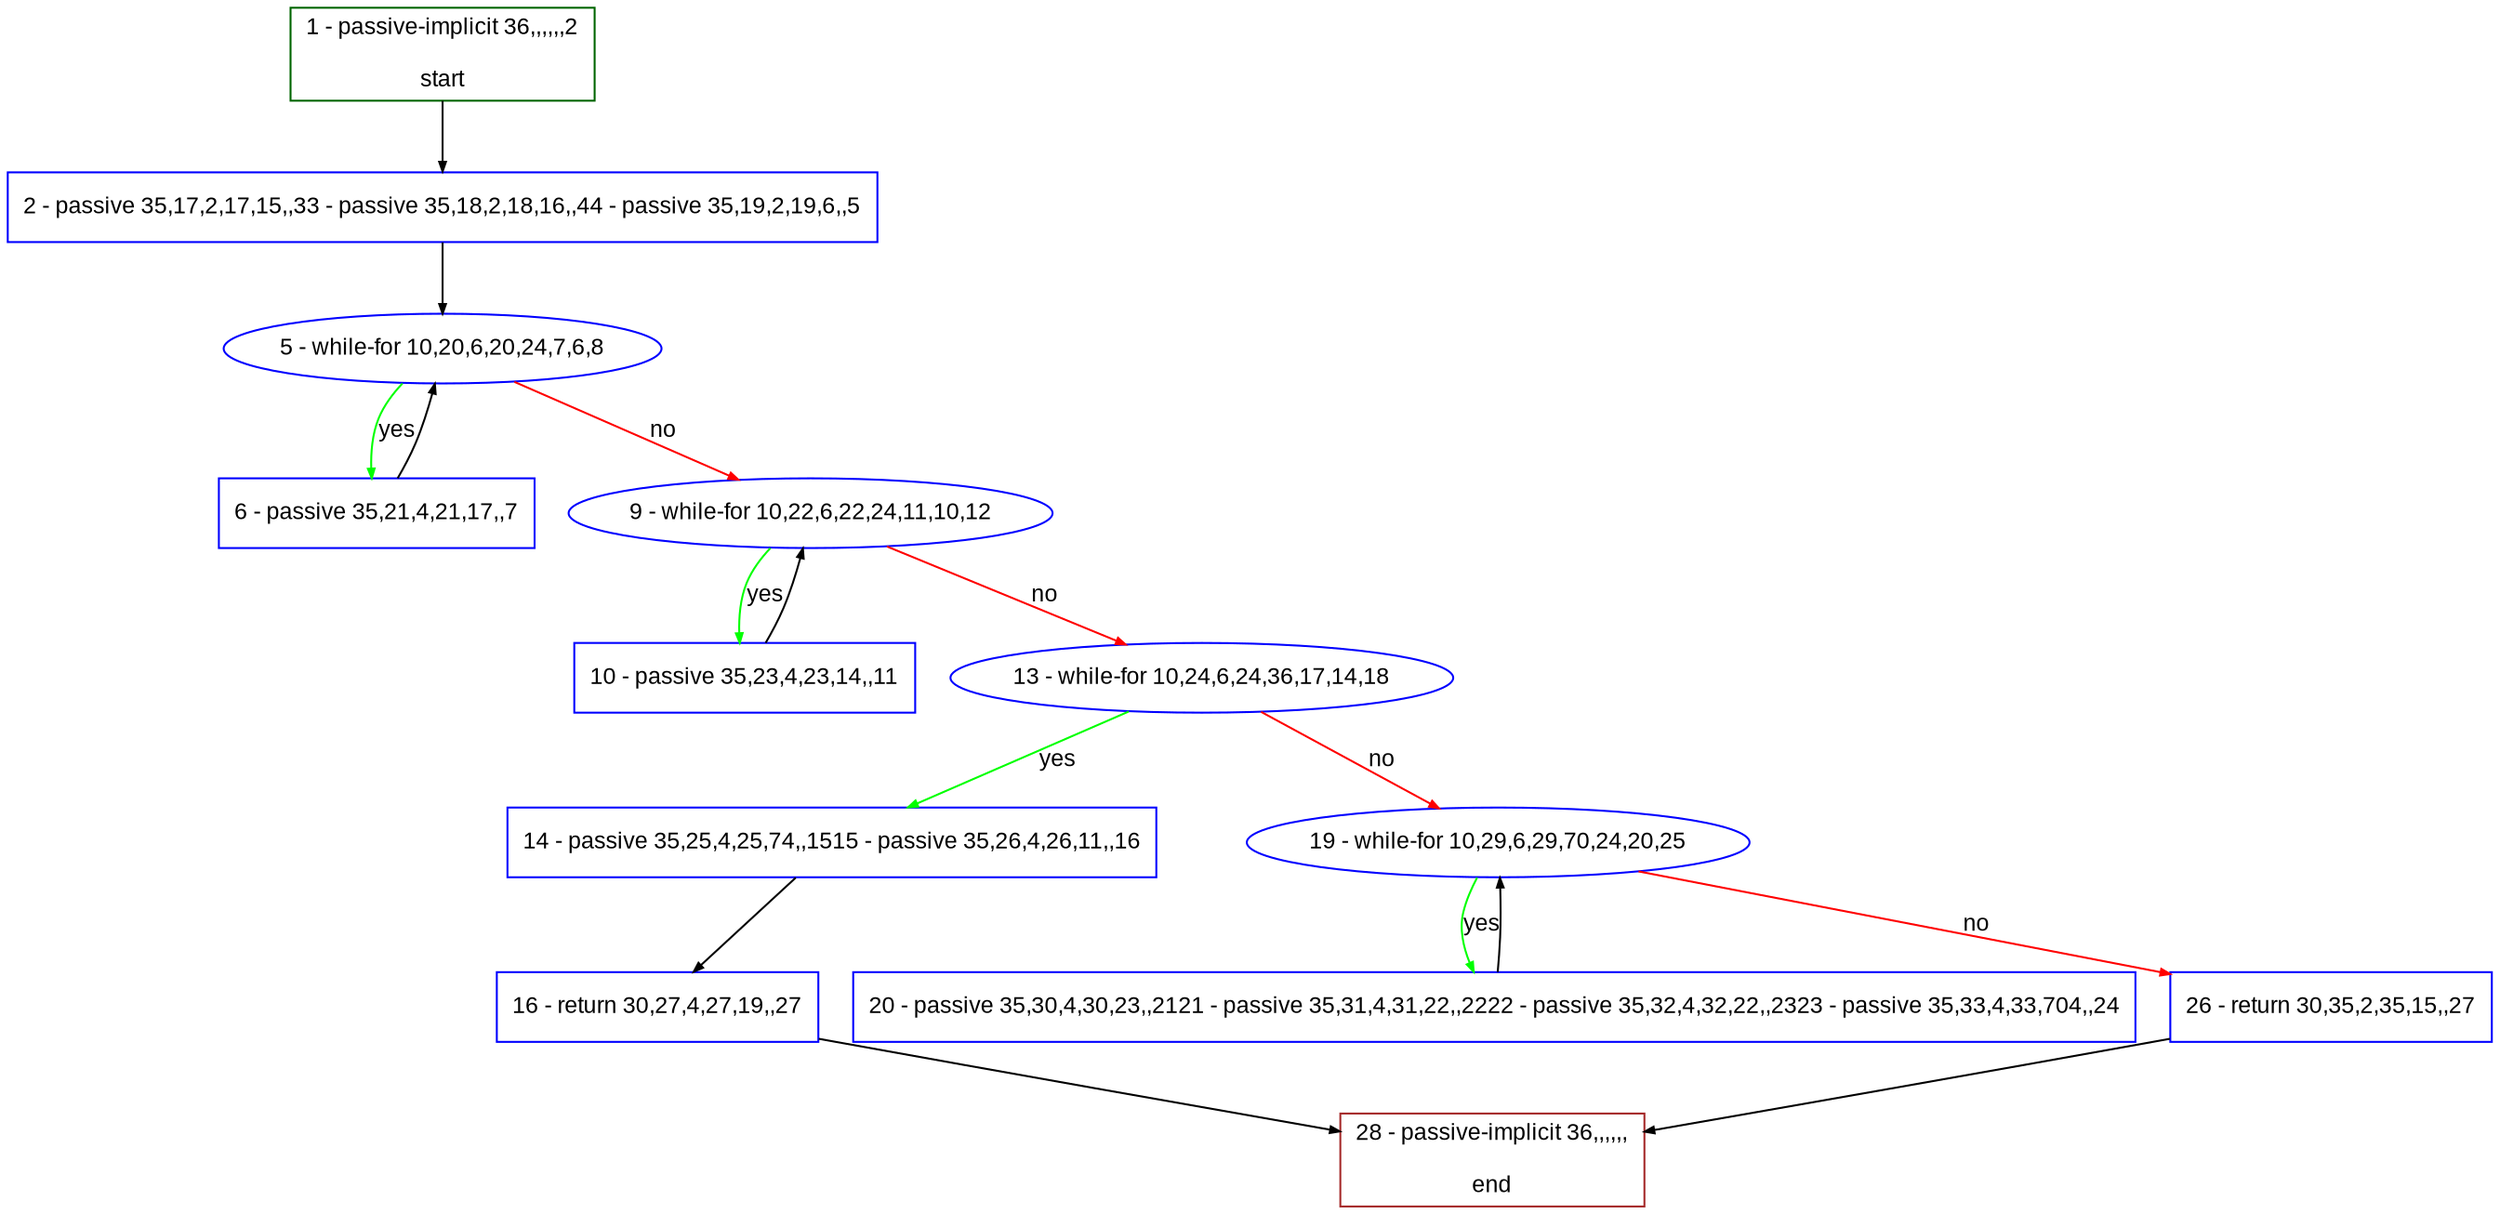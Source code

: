 digraph "" {
  graph [pack="true", label="", fontsize="12", packmode="clust", fontname="Arial", fillcolor="#FFFFCC", bgcolor="white", style="rounded,filled", compound="true"];
  node [node_initialized="no", label="", color="grey", fontsize="12", fillcolor="white", fontname="Arial", style="filled", shape="rectangle", compound="true", fixedsize="false"];
  edge [fontcolor="black", arrowhead="normal", arrowtail="none", arrowsize="0.5", ltail="", label="", color="black", fontsize="12", lhead="", fontname="Arial", dir="forward", compound="true"];
  __N1 [label="2 - passive 35,17,2,17,15,,33 - passive 35,18,2,18,16,,44 - passive 35,19,2,19,6,,5", color="#0000ff", fillcolor="#ffffff", style="filled", shape="box"];
  __N2 [label="1 - passive-implicit 36,,,,,,2\n\nstart", color="#006400", fillcolor="#ffffff", style="filled", shape="box"];
  __N3 [label="5 - while-for 10,20,6,20,24,7,6,8", color="#0000ff", fillcolor="#ffffff", style="filled", shape="oval"];
  __N4 [label="6 - passive 35,21,4,21,17,,7", color="#0000ff", fillcolor="#ffffff", style="filled", shape="box"];
  __N5 [label="9 - while-for 10,22,6,22,24,11,10,12", color="#0000ff", fillcolor="#ffffff", style="filled", shape="oval"];
  __N6 [label="10 - passive 35,23,4,23,14,,11", color="#0000ff", fillcolor="#ffffff", style="filled", shape="box"];
  __N7 [label="13 - while-for 10,24,6,24,36,17,14,18", color="#0000ff", fillcolor="#ffffff", style="filled", shape="oval"];
  __N8 [label="14 - passive 35,25,4,25,74,,1515 - passive 35,26,4,26,11,,16", color="#0000ff", fillcolor="#ffffff", style="filled", shape="box"];
  __N9 [label="19 - while-for 10,29,6,29,70,24,20,25", color="#0000ff", fillcolor="#ffffff", style="filled", shape="oval"];
  __N10 [label="16 - return 30,27,4,27,19,,27", color="#0000ff", fillcolor="#ffffff", style="filled", shape="box"];
  __N11 [label="28 - passive-implicit 36,,,,,,\n\nend", color="#a52a2a", fillcolor="#ffffff", style="filled", shape="box"];
  __N12 [label="20 - passive 35,30,4,30,23,,2121 - passive 35,31,4,31,22,,2222 - passive 35,32,4,32,22,,2323 - passive 35,33,4,33,704,,24", color="#0000ff", fillcolor="#ffffff", style="filled", shape="box"];
  __N13 [label="26 - return 30,35,2,35,15,,27", color="#0000ff", fillcolor="#ffffff", style="filled", shape="box"];
  __N2 -> __N1 [arrowhead="normal", arrowtail="none", color="#000000", label="", dir="forward"];
  __N1 -> __N3 [arrowhead="normal", arrowtail="none", color="#000000", label="", dir="forward"];
  __N3 -> __N4 [arrowhead="normal", arrowtail="none", color="#00ff00", label="yes", dir="forward"];
  __N4 -> __N3 [arrowhead="normal", arrowtail="none", color="#000000", label="", dir="forward"];
  __N3 -> __N5 [arrowhead="normal", arrowtail="none", color="#ff0000", label="no", dir="forward"];
  __N5 -> __N6 [arrowhead="normal", arrowtail="none", color="#00ff00", label="yes", dir="forward"];
  __N6 -> __N5 [arrowhead="normal", arrowtail="none", color="#000000", label="", dir="forward"];
  __N5 -> __N7 [arrowhead="normal", arrowtail="none", color="#ff0000", label="no", dir="forward"];
  __N7 -> __N8 [arrowhead="normal", arrowtail="none", color="#00ff00", label="yes", dir="forward"];
  __N7 -> __N9 [arrowhead="normal", arrowtail="none", color="#ff0000", label="no", dir="forward"];
  __N8 -> __N10 [arrowhead="normal", arrowtail="none", color="#000000", label="", dir="forward"];
  __N10 -> __N11 [arrowhead="normal", arrowtail="none", color="#000000", label="", dir="forward"];
  __N9 -> __N12 [arrowhead="normal", arrowtail="none", color="#00ff00", label="yes", dir="forward"];
  __N12 -> __N9 [arrowhead="normal", arrowtail="none", color="#000000", label="", dir="forward"];
  __N9 -> __N13 [arrowhead="normal", arrowtail="none", color="#ff0000", label="no", dir="forward"];
  __N13 -> __N11 [arrowhead="normal", arrowtail="none", color="#000000", label="", dir="forward"];
}

